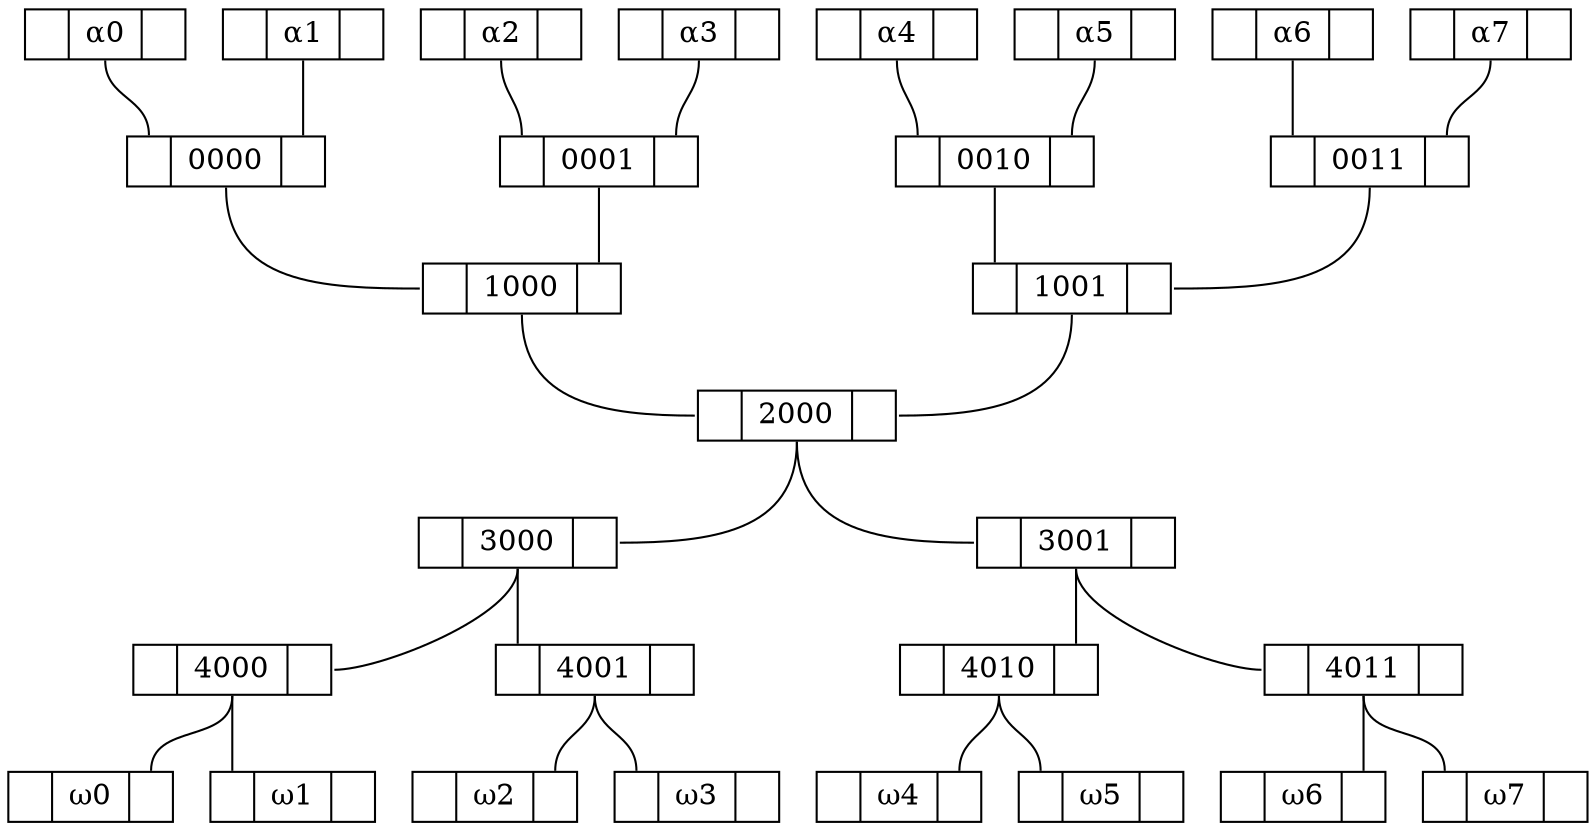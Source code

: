 graph "8 binairy tree general" {
	graph [bb="0,0,710,384"];
	node [height=.1,
		label="\N",
		shape=record
	];
	α000	 [height=0.33333,
		label="<f0> |<f1> α0|<f2>",
		pos="43.5,372",
		rects="8,360.5,28,383.5 28,360.5,59,383.5 59,360.5,79,383.5",
		width=0.98611];
	0000	 [height=0.33333,
		label="<f0> |<f1> 0000|<f2>",
		pos="100.5,312",
		rects="58.5,300.5,78.5,323.5 78.5,300.5,122.5,323.5 122.5,300.5,142.5,323.5",
		width=1.1667];
	α000:f1 -- 0000:f0	 [pos="43.5,360 43.5,340.52 68.5,343.48 68.5,324"];
	1000	 [height=0.33333,
		label="<f0> |<f1> 1000|<f2>",
		pos="234.5,252",
		rects="192.5,240.5,212.5,263.5 212.5,240.5,256.5,263.5 256.5,240.5,276.5,263.5",
		width=1.1667];
	0000:f1 -- 1000:f0	 [pos="100.5,300 100.5,254.27 145.77,252 191.5,252"];
	α001	 [height=0.33333,
		label="<f0> |<f1> α1|<f2>",
		pos="132.5,372",
		rects="97,360.5,117,383.5 117,360.5,148,383.5 148,360.5,168,383.5",
		width=0.98611];
	α001:f1 -- 0000:f2	 [pos="132.5,360 132.5,344 132.5,340 132.5,324"];
	α010	 [height=0.33333,
		label="<f0> |<f1> α2|<f2>",
		pos="221.5,372",
		rects="186,360.5,206,383.5 206,360.5,237,383.5 237,360.5,257,383.5",
		width=0.98611];
	0001	 [height=0.33333,
		label="<f0> |<f1> 0001|<f2>",
		pos="266.5,312",
		rects="224.5,300.5,244.5,323.5 244.5,300.5,288.5,323.5 288.5,300.5,308.5,323.5",
		width=1.1667];
	α010:f1 -- 0001:f0	 [pos="221.5,360 221.5,342.99 234.5,341.01 234.5,324"];
	0001:f1 -- 1000:f2	 [pos="266.5,300 266.5,284 266.5,280 266.5,264"];
	α011	 [height=0.33333,
		label="<f0> |<f1> α3|<f2>",
		pos="310.5,372",
		rects="275,360.5,295,383.5 295,360.5,326,383.5 326,360.5,346,383.5",
		width=0.98611];
	α011:f1 -- 0001:f2	 [pos="310.5,360 310.5,343.13 298.5,340.87 298.5,324"];
	α100	 [height=0.33333,
		label="<f0> |<f1> α4|<f2>",
		pos="399.5,372",
		rects="364,360.5,384,383.5 384,360.5,415,383.5 415,360.5,435,383.5",
		width=0.98611];
	0010	 [height=0.33333,
		label="<f0> |<f1> 0010|<f2>",
		pos="443.5,312",
		rects="401.5,300.5,421.5,323.5 421.5,300.5,465.5,323.5 465.5,300.5,485.5,323.5",
		width=1.1667];
	α100:f1 -- 0010:f0	 [pos="399.5,360 399.5,343.13 411.5,340.87 411.5,324"];
	1001	 [height=0.33333,
		label="<f0> |<f1> 1001|<f2>",
		pos="475.5,252",
		rects="433.5,240.5,453.5,263.5 453.5,240.5,497.5,263.5 497.5,240.5,517.5,263.5",
		width=1.1667];
	0010:f1 -- 1001:f0	 [pos="443.5,300 443.5,284 443.5,280 443.5,264"];
	α101	 [height=0.33333,
		label="<f0> |<f1> α5|<f2>",
		pos="488.5,372",
		rects="453,360.5,473,383.5 473,360.5,504,383.5 504,360.5,524,383.5",
		width=0.98611];
	α101:f1 -- 0010:f2	 [pos="488.5,360 488.5,342.99 475.5,341.01 475.5,324"];
	α110	 [height=0.33333,
		label="<f0> |<f1> α6|<f2>",
		pos="577.5,372",
		rects="542,360.5,562,383.5 562,360.5,593,383.5 593,360.5,613,383.5",
		width=0.98611];
	0011	 [height=0.33333,
		label="<f0> |<f1> 0011|<f2>",
		pos="609.5,312",
		rects="567.5,300.5,587.5,323.5 587.5,300.5,631.5,323.5 631.5,300.5,651.5,323.5",
		width=1.1667];
	α110:f1 -- 0011:f0	 [pos="577.5,360 577.5,344 577.5,340 577.5,324"];
	0011:f1 -- 1001:f2	 [pos="609.5,300 609.5,254.27 564.23,252 518.5,252"];
	α111	 [height=0.33333,
		label="<f0> |<f1> α7|<f2>",
		pos="666.5,372",
		rects="631,360.5,651,383.5 651,360.5,682,383.5 682,360.5,702,383.5",
		width=0.98611];
	α111:f1 -- 0011:f2	 [pos="666.5,360 666.5,340.52 641.5,343.48 641.5,324"];
	ω000	 [height=0.33333,
		label="<f0> |<f1> ω0|<f2>",
		pos="36.5,12",
		rects="0,0.5,20,23.5 20,0.5,53,23.5 53,0.5,73,23.5",
		width=1.0139];
	ω001	 [height=0.33333,
		label="<f0> |<f1> ω1|<f2>",
		pos="127.5,12",
		rects="91,0.5,111,23.5 111,0.5,144,23.5 144,0.5,164,23.5",
		width=1.0139];
	ω010	 [height=0.33333,
		label="<f0> |<f1> ω2|<f2>",
		pos="218.5,12",
		rects="182,0.5,202,23.5 202,0.5,235,23.5 235,0.5,255,23.5",
		width=1.0139];
	ω011	 [height=0.33333,
		label="<f0> |<f1> ω3|<f2>",
		pos="309.5,12",
		rects="273,0.5,293,23.5 293,0.5,326,23.5 326,0.5,346,23.5",
		width=1.0139];
	ω100	 [height=0.33333,
		label="<f0> |<f1> ω4|<f2>",
		pos="400.5,12",
		rects="364,0.5,384,23.5 384,0.5,417,23.5 417,0.5,437,23.5",
		width=1.0139];
	ω101	 [height=0.33333,
		label="<f0> |<f1> ω5|<f2>",
		pos="491.5,12",
		rects="455,0.5,475,23.5 475,0.5,508,23.5 508,0.5,528,23.5",
		width=1.0139];
	ω110	 [height=0.33333,
		label="<f0> |<f1> ω6|<f2>",
		pos="582.5,12",
		rects="546,0.5,566,23.5 566,0.5,599,23.5 599,0.5,619,23.5",
		width=1.0139];
	ω111	 [height=0.33333,
		label="<f0> |<f1> ω7|<f2>",
		pos="673.5,12",
		rects="637,0.5,657,23.5 657,0.5,690,23.5 690,0.5,710,23.5",
		width=1.0139];
	2000	 [height=0.33333,
		label="<f0> |<f1> 2000|<f2>",
		pos="354.5,192",
		rects="312.5,180.5,332.5,203.5 332.5,180.5,376.5,203.5 376.5,180.5,396.5,203.5",
		width=1.1667];
	1000:f1 -- 2000:f0	 [pos="234.5,240 234.5,199.67 271.17,192 311.5,192"];
	1001:f1 -- 2000:f2	 [pos="475.5,240 475.5,199.3 438.2,192 397.5,192"];
	4000	 [height=0.33333,
		label="<f0> |<f1> 4000|<f2>",
		pos="100.5,72",
		rects="58.5,60.5,78.5,83.5 78.5,60.5,122.5,83.5 122.5,60.5,142.5,83.5",
		width=1.1667];
	4000:f1 -- ω000:f2	 [pos="100.5,60 100.5,37.056 63.5,46.944 63.5,24"];
	4000:f1 -- ω001:f0	 [pos="100.5,60 100.5,44 100.5,40 100.5,24"];
	4001	 [height=0.33333,
		label="<f0> |<f1> 4001|<f2>",
		pos="263.5,72",
		rects="221.5,60.5,241.5,83.5 241.5,60.5,285.5,83.5 285.5,60.5,305.5,83.5",
		width=1.1667];
	4001:f1 -- ω010:f2	 [pos="263.5,60 263.5,42.111 245.5,41.889 245.5,24"];
	4001:f1 -- ω011:f0	 [pos="263.5,60 263.5,41.908 282.5,42.092 282.5,24"];
	4010	 [height=0.33333,
		label="<f0> |<f1> 4010|<f2>",
		pos="445.5,72",
		rects="403.5,60.5,423.5,83.5 423.5,60.5,467.5,83.5 467.5,60.5,487.5,83.5",
		width=1.1667];
	4010:f1 -- ω100:f2	 [pos="445.5,60 445.5,42.111 427.5,41.889 427.5,24"];
	4010:f1 -- ω101:f0	 [pos="445.5,60 445.5,41.908 464.5,42.092 464.5,24"];
	4011	 [height=0.33333,
		label="<f0> |<f1> 4011|<f2>",
		pos="609.5,72",
		rects="567.5,60.5,587.5,83.5 587.5,60.5,631.5,83.5 631.5,60.5,651.5,83.5",
		width=1.1667];
	4011:f1 -- ω110:f2	 [pos="609.5,60 609.5,44 609.5,40 609.5,24"];
	4011:f1 -- ω111:f0	 [pos="609.5,60 609.5,37.056 646.5,46.944 646.5,24"];
	3000	 [height=0.33333,
		label="<f0> |<f1> 3000|<f2>",
		pos="231.5,132",
		rects="189.5,120.5,209.5,143.5 209.5,120.5,253.5,143.5 253.5,120.5,273.5,143.5",
		width=1.1667];
	2000:f1 -- 3000:f2	 [pos="354.5,180 354.5,138.54 315.96,132 274.5,132"];
	3001	 [height=0.33333,
		label="<f0> |<f1> 3001|<f2>",
		pos="477.5,132",
		rects="435.5,120.5,455.5,143.5 455.5,120.5,499.5,143.5 499.5,120.5,519.5,143.5",
		width=1.1667];
	2000:f1 -- 3001:f0	 [pos="354.5,180 354.5,138.54 393.04,132 434.5,132"];
	3000:f1 -- 4000:f2	 [pos="231.5,120 231.5,97.725 165.78,72 143.5,72"];
	3000:f1 -- 4001:f0	 [pos="231.5,120 231.5,104 231.5,100 231.5,84"];
	3001:f1 -- 4010:f2	 [pos="477.5,120 477.5,104 477.5,100 477.5,84"];
	3001:f1 -- 4011:f0	 [pos="477.5,120 477.5,97.529 544.03,72 566.5,72"];
}

